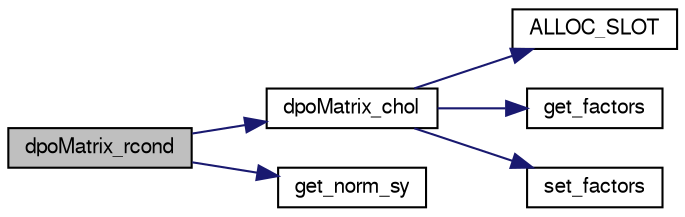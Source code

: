 digraph G
{
  edge [fontname="FreeSans",fontsize=10,labelfontname="FreeSans",labelfontsize=10];
  node [fontname="FreeSans",fontsize=10,shape=record];
  rankdir=LR;
  Node1 [label="dpoMatrix_rcond",height=0.2,width=0.4,color="black", fillcolor="grey75", style="filled" fontcolor="black"];
  Node1 -> Node2 [color="midnightblue",fontsize=10,style="solid",fontname="FreeSans"];
  Node2 [label="dpoMatrix_chol",height=0.2,width=0.4,color="black", fillcolor="white", style="filled",URL="$dpoMatrix_8c.html#a951f7c9871735266da55e7d92a6ae58"];
  Node2 -> Node3 [color="midnightblue",fontsize=10,style="solid",fontname="FreeSans"];
  Node3 [label="ALLOC_SLOT",height=0.2,width=0.4,color="black", fillcolor="white", style="filled",URL="$Mutils_8h.html#f7f59236ca18ab52131cf71f4a7b0786",tooltip="Allocate an SEXP of given type and length, assign it as slot nm in the object, and..."];
  Node2 -> Node4 [color="midnightblue",fontsize=10,style="solid",fontname="FreeSans"];
  Node4 [label="get_factors",height=0.2,width=0.4,color="black", fillcolor="white", style="filled",URL="$Mutils_8c.html#c8a9910ab35d85d32c6801477c2e6622"];
  Node2 -> Node5 [color="midnightblue",fontsize=10,style="solid",fontname="FreeSans"];
  Node5 [label="set_factors",height=0.2,width=0.4,color="black", fillcolor="white", style="filled",URL="$Mutils_8c.html#cb9e30480c757f0c780a5d94853b7284"];
  Node1 -> Node6 [color="midnightblue",fontsize=10,style="solid",fontname="FreeSans"];
  Node6 [label="get_norm_sy",height=0.2,width=0.4,color="black", fillcolor="white", style="filled",URL="$dpoMatrix_8h.html#886569af93c91d1856c961323c5d6bce"];
}

